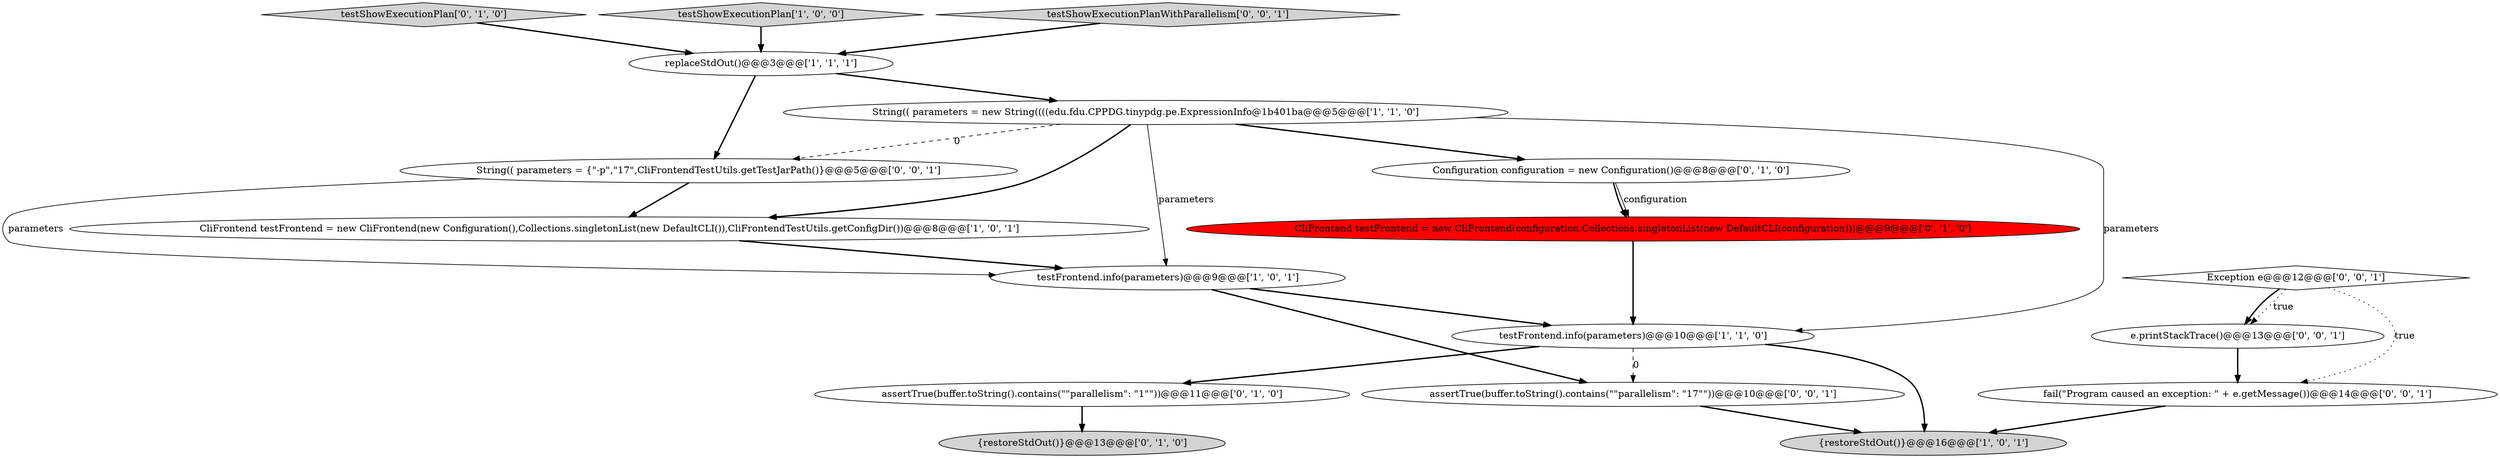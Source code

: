digraph {
15 [style = filled, label = "Exception e@@@12@@@['0', '0', '1']", fillcolor = white, shape = diamond image = "AAA0AAABBB3BBB"];
9 [style = filled, label = "testShowExecutionPlan['0', '1', '0']", fillcolor = lightgray, shape = diamond image = "AAA0AAABBB2BBB"];
13 [style = filled, label = "fail(\"Program caused an exception: \" + e.getMessage())@@@14@@@['0', '0', '1']", fillcolor = white, shape = ellipse image = "AAA0AAABBB3BBB"];
3 [style = filled, label = "testShowExecutionPlan['1', '0', '0']", fillcolor = lightgray, shape = diamond image = "AAA0AAABBB1BBB"];
14 [style = filled, label = "e.printStackTrace()@@@13@@@['0', '0', '1']", fillcolor = white, shape = ellipse image = "AAA0AAABBB3BBB"];
0 [style = filled, label = "String(( parameters = new String((((edu.fdu.CPPDG.tinypdg.pe.ExpressionInfo@1b401ba@@@5@@@['1', '1', '0']", fillcolor = white, shape = ellipse image = "AAA0AAABBB1BBB"];
1 [style = filled, label = "{restoreStdOut()}@@@16@@@['1', '0', '1']", fillcolor = lightgray, shape = ellipse image = "AAA0AAABBB1BBB"];
8 [style = filled, label = "{restoreStdOut()}@@@13@@@['0', '1', '0']", fillcolor = lightgray, shape = ellipse image = "AAA0AAABBB2BBB"];
16 [style = filled, label = "assertTrue(buffer.toString().contains(\"\"parallelism\": \"17\"\"))@@@10@@@['0', '0', '1']", fillcolor = white, shape = ellipse image = "AAA0AAABBB3BBB"];
12 [style = filled, label = "testShowExecutionPlanWithParallelism['0', '0', '1']", fillcolor = lightgray, shape = diamond image = "AAA0AAABBB3BBB"];
10 [style = filled, label = "CliFrontend testFrontend = new CliFrontend(configuration,Collections.singletonList(new DefaultCLI(configuration)))@@@9@@@['0', '1', '0']", fillcolor = red, shape = ellipse image = "AAA1AAABBB2BBB"];
7 [style = filled, label = "assertTrue(buffer.toString().contains(\"\"parallelism\": \"1\"\"))@@@11@@@['0', '1', '0']", fillcolor = white, shape = ellipse image = "AAA0AAABBB2BBB"];
11 [style = filled, label = "Configuration configuration = new Configuration()@@@8@@@['0', '1', '0']", fillcolor = white, shape = ellipse image = "AAA0AAABBB2BBB"];
17 [style = filled, label = "String(( parameters = {\"-p\",\"17\",CliFrontendTestUtils.getTestJarPath()}@@@5@@@['0', '0', '1']", fillcolor = white, shape = ellipse image = "AAA0AAABBB3BBB"];
2 [style = filled, label = "replaceStdOut()@@@3@@@['1', '1', '1']", fillcolor = white, shape = ellipse image = "AAA0AAABBB1BBB"];
5 [style = filled, label = "CliFrontend testFrontend = new CliFrontend(new Configuration(),Collections.singletonList(new DefaultCLI()),CliFrontendTestUtils.getConfigDir())@@@8@@@['1', '0', '1']", fillcolor = white, shape = ellipse image = "AAA0AAABBB1BBB"];
6 [style = filled, label = "testFrontend.info(parameters)@@@9@@@['1', '0', '1']", fillcolor = white, shape = ellipse image = "AAA0AAABBB1BBB"];
4 [style = filled, label = "testFrontend.info(parameters)@@@10@@@['1', '1', '0']", fillcolor = white, shape = ellipse image = "AAA0AAABBB1BBB"];
2->17 [style = bold, label=""];
17->5 [style = bold, label=""];
11->10 [style = solid, label="configuration"];
4->16 [style = dashed, label="0"];
0->6 [style = solid, label="parameters"];
15->14 [style = bold, label=""];
9->2 [style = bold, label=""];
0->11 [style = bold, label=""];
17->6 [style = solid, label="parameters"];
15->14 [style = dotted, label="true"];
7->8 [style = bold, label=""];
0->17 [style = dashed, label="0"];
4->7 [style = bold, label=""];
13->1 [style = bold, label=""];
15->13 [style = dotted, label="true"];
6->4 [style = bold, label=""];
12->2 [style = bold, label=""];
2->0 [style = bold, label=""];
0->4 [style = solid, label="parameters"];
5->6 [style = bold, label=""];
3->2 [style = bold, label=""];
16->1 [style = bold, label=""];
11->10 [style = bold, label=""];
6->16 [style = bold, label=""];
10->4 [style = bold, label=""];
4->1 [style = bold, label=""];
14->13 [style = bold, label=""];
0->5 [style = bold, label=""];
}
